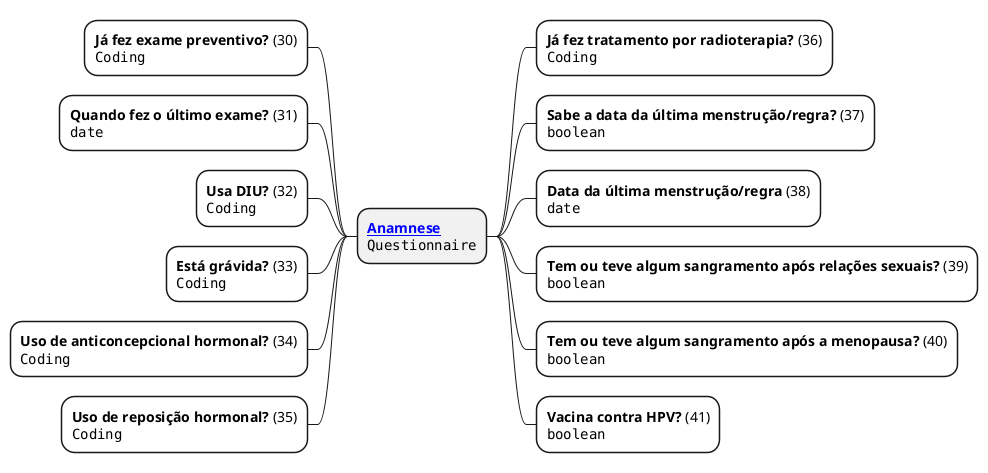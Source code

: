 @startmindmap anamnese

+ **[[StructureDefinition-anamnese-questionario.html Anamnese]]**\n""Questionnaire""
--[#White] **Já fez exame preventivo?** (30)\n""Coding""
--[#White] **Quando fez o último exame?** (31)\n""date""
--[#White] **Usa DIU?** (32)\n""Coding""
--[#White] **Está grávida?** (33)\n""Coding""
--[#White] **Uso de anticoncepcional hormonal?** (34)\n""Coding""
--[#White] **Uso de reposição hormonal?** (35)\n""Coding""
++[#White] **Já fez tratamento por radioterapia?** (36)\n""Coding""
++[#White] **Sabe a data da última menstrução/regra?** (37)\n""boolean""
++[#White] **Data da última menstrução/regra** (38)\n""date""
++[#White] **Tem ou teve algum sangramento após relações sexuais?** (39)\n""boolean""
++[#White] **Tem ou teve algum sangramento após a menopausa?** (40)\n""boolean""
++[#White] **Vacina contra HPV?** (41)\n""boolean""

@enduml